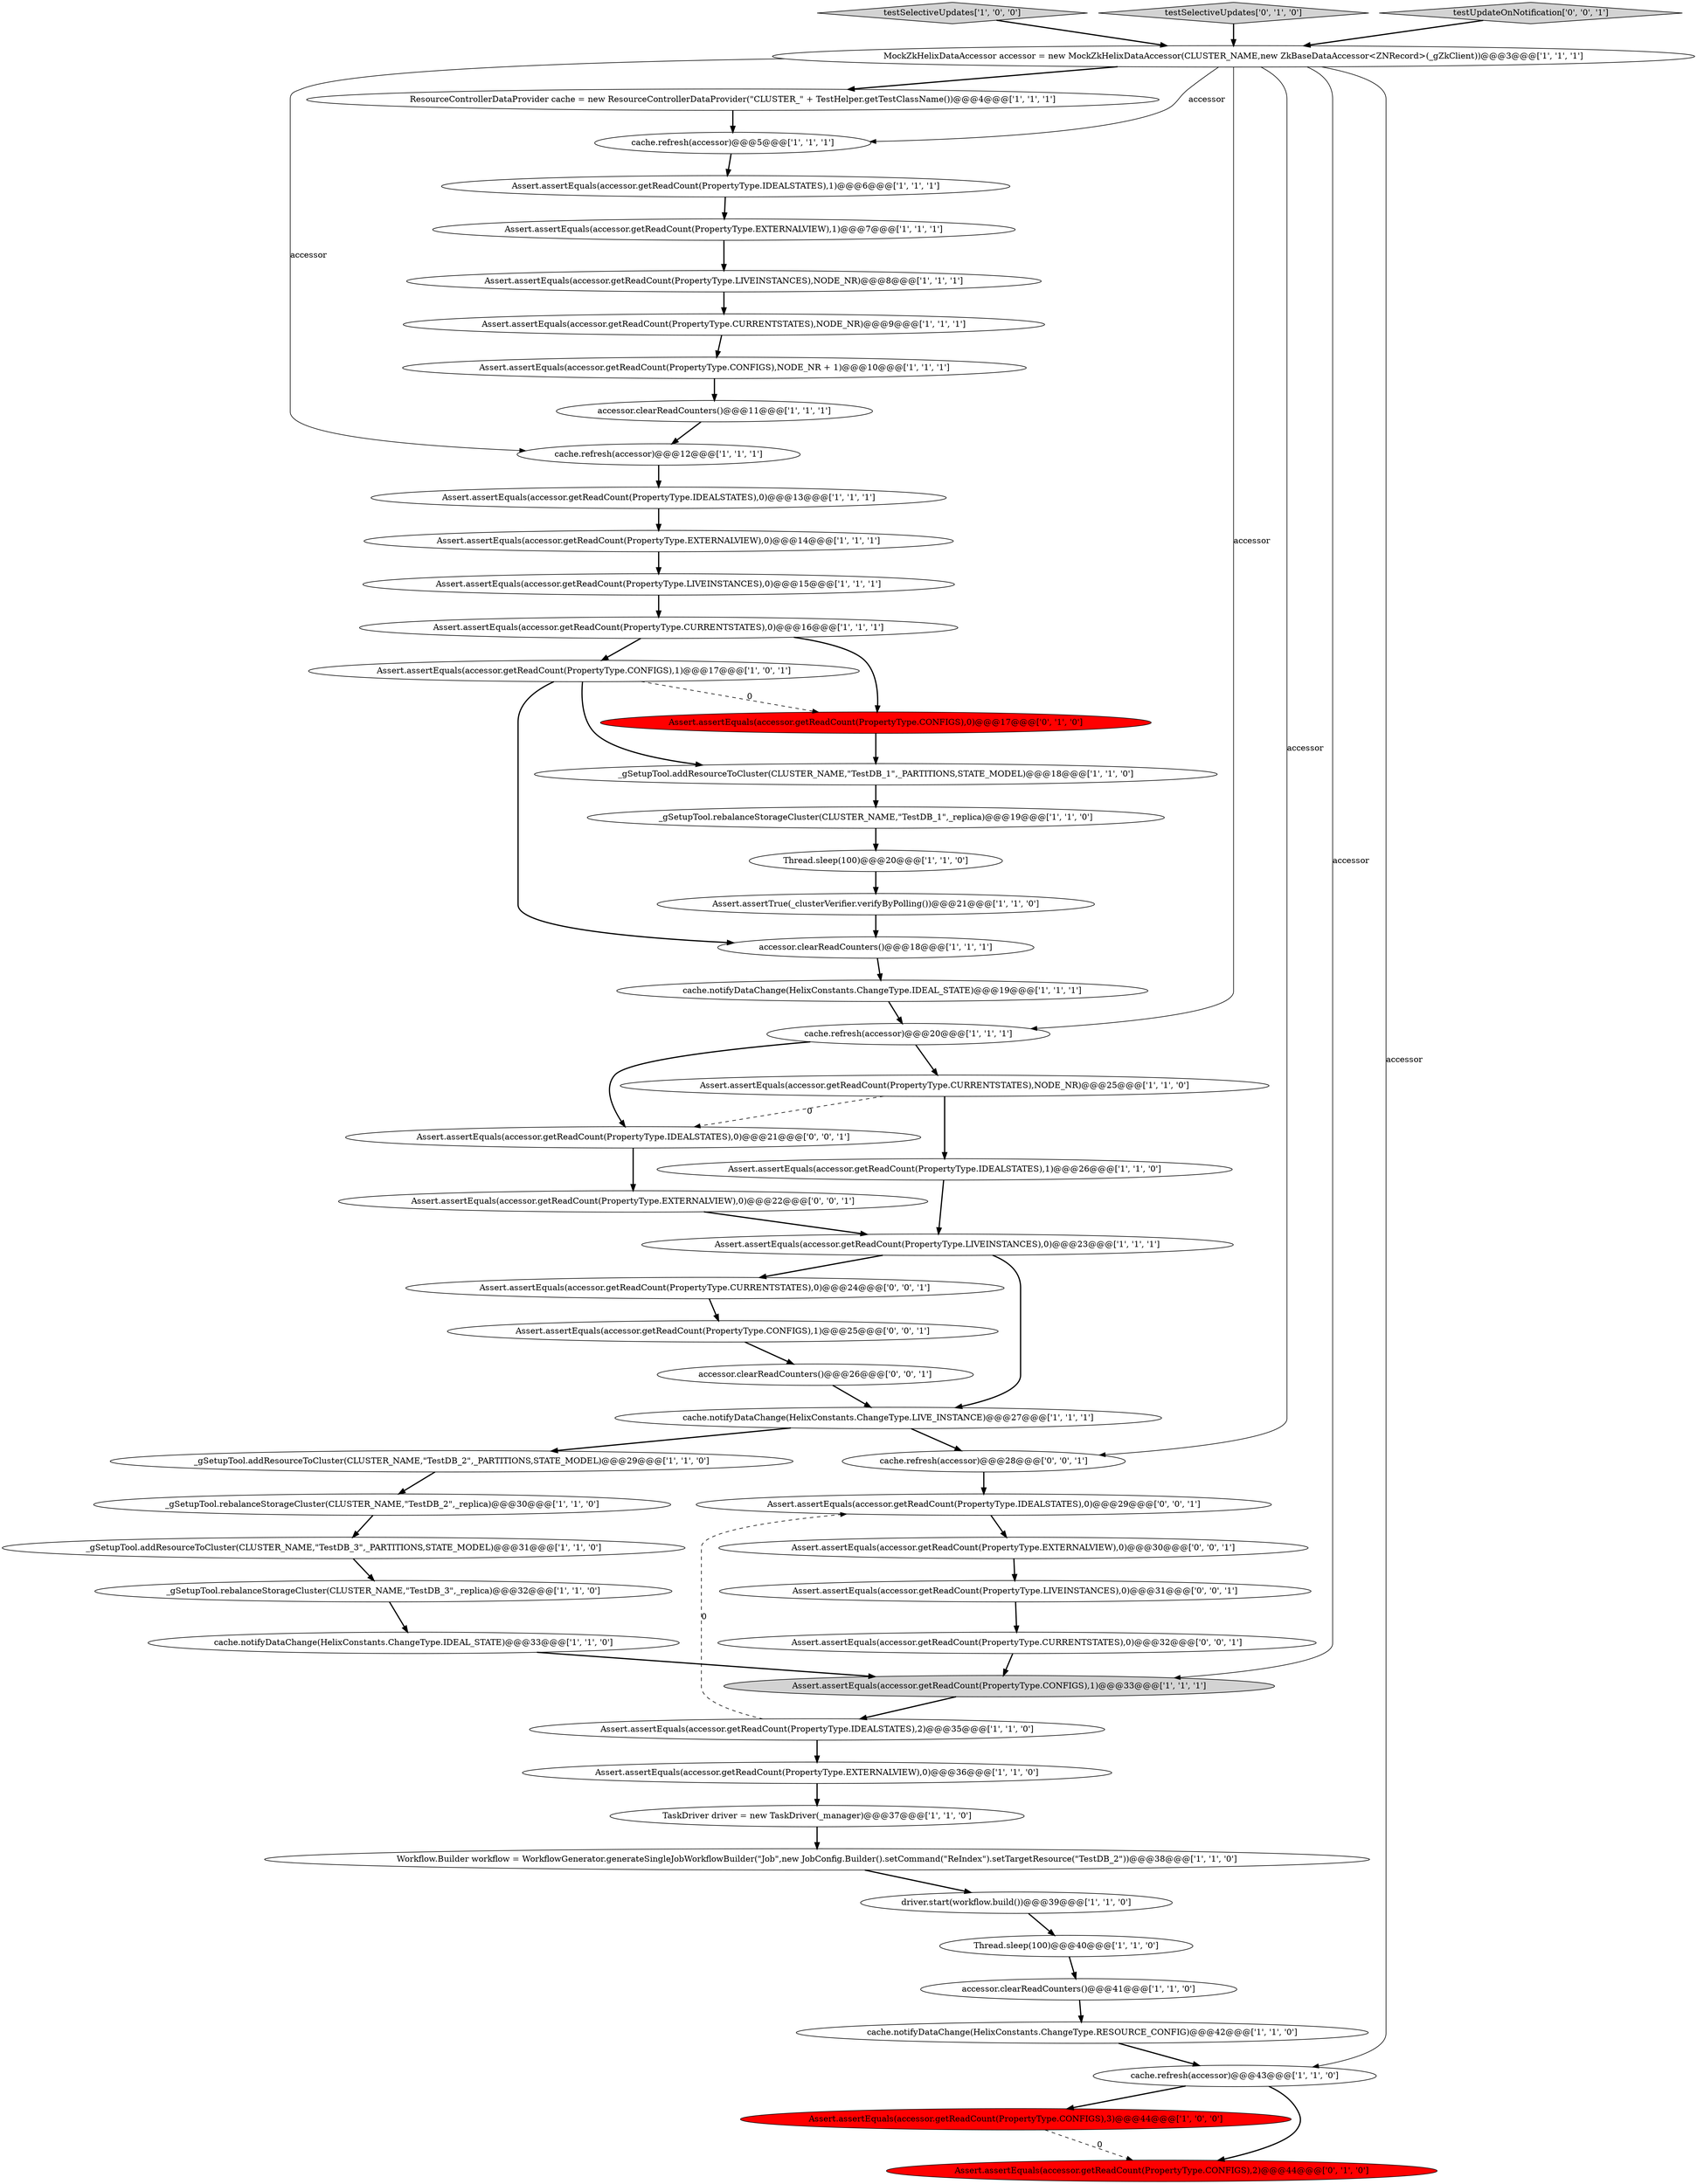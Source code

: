 digraph {
27 [style = filled, label = "Assert.assertTrue(_clusterVerifier.verifyByPolling())@@@21@@@['1', '1', '0']", fillcolor = white, shape = ellipse image = "AAA0AAABBB1BBB"];
55 [style = filled, label = "Assert.assertEquals(accessor.getReadCount(PropertyType.EXTERNALVIEW),0)@@@22@@@['0', '0', '1']", fillcolor = white, shape = ellipse image = "AAA0AAABBB3BBB"];
9 [style = filled, label = "Assert.assertEquals(accessor.getReadCount(PropertyType.EXTERNALVIEW),0)@@@36@@@['1', '1', '0']", fillcolor = white, shape = ellipse image = "AAA0AAABBB1BBB"];
1 [style = filled, label = "Assert.assertEquals(accessor.getReadCount(PropertyType.CONFIGS),3)@@@44@@@['1', '0', '0']", fillcolor = red, shape = ellipse image = "AAA1AAABBB1BBB"];
38 [style = filled, label = "testSelectiveUpdates['1', '0', '0']", fillcolor = lightgray, shape = diamond image = "AAA0AAABBB1BBB"];
49 [style = filled, label = "accessor.clearReadCounters()@@@26@@@['0', '0', '1']", fillcolor = white, shape = ellipse image = "AAA0AAABBB3BBB"];
36 [style = filled, label = "Assert.assertEquals(accessor.getReadCount(PropertyType.IDEALSTATES),2)@@@35@@@['1', '1', '0']", fillcolor = white, shape = ellipse image = "AAA0AAABBB1BBB"];
43 [style = filled, label = "testSelectiveUpdates['0', '1', '0']", fillcolor = lightgray, shape = diamond image = "AAA0AAABBB2BBB"];
4 [style = filled, label = "cache.notifyDataChange(HelixConstants.ChangeType.LIVE_INSTANCE)@@@27@@@['1', '1', '1']", fillcolor = white, shape = ellipse image = "AAA0AAABBB1BBB"];
12 [style = filled, label = "cache.notifyDataChange(HelixConstants.ChangeType.IDEAL_STATE)@@@33@@@['1', '1', '0']", fillcolor = white, shape = ellipse image = "AAA0AAABBB1BBB"];
41 [style = filled, label = "cache.refresh(accessor)@@@20@@@['1', '1', '1']", fillcolor = white, shape = ellipse image = "AAA0AAABBB1BBB"];
18 [style = filled, label = "Assert.assertEquals(accessor.getReadCount(PropertyType.IDEALSTATES),1)@@@6@@@['1', '1', '1']", fillcolor = white, shape = ellipse image = "AAA0AAABBB1BBB"];
37 [style = filled, label = "Assert.assertEquals(accessor.getReadCount(PropertyType.CURRENTSTATES),NODE_NR)@@@25@@@['1', '1', '0']", fillcolor = white, shape = ellipse image = "AAA0AAABBB1BBB"];
39 [style = filled, label = "_gSetupTool.rebalanceStorageCluster(CLUSTER_NAME,\"TestDB_1\",_replica)@@@19@@@['1', '1', '0']", fillcolor = white, shape = ellipse image = "AAA0AAABBB1BBB"];
10 [style = filled, label = "_gSetupTool.addResourceToCluster(CLUSTER_NAME,\"TestDB_1\",_PARTITIONS,STATE_MODEL)@@@18@@@['1', '1', '0']", fillcolor = white, shape = ellipse image = "AAA0AAABBB1BBB"];
14 [style = filled, label = "cache.refresh(accessor)@@@43@@@['1', '1', '0']", fillcolor = white, shape = ellipse image = "AAA0AAABBB1BBB"];
44 [style = filled, label = "Assert.assertEquals(accessor.getReadCount(PropertyType.CONFIGS),0)@@@17@@@['0', '1', '0']", fillcolor = red, shape = ellipse image = "AAA1AAABBB2BBB"];
47 [style = filled, label = "Assert.assertEquals(accessor.getReadCount(PropertyType.CURRENTSTATES),0)@@@24@@@['0', '0', '1']", fillcolor = white, shape = ellipse image = "AAA0AAABBB3BBB"];
53 [style = filled, label = "Assert.assertEquals(accessor.getReadCount(PropertyType.CONFIGS),1)@@@25@@@['0', '0', '1']", fillcolor = white, shape = ellipse image = "AAA0AAABBB3BBB"];
46 [style = filled, label = "Assert.assertEquals(accessor.getReadCount(PropertyType.IDEALSTATES),0)@@@21@@@['0', '0', '1']", fillcolor = white, shape = ellipse image = "AAA0AAABBB3BBB"];
26 [style = filled, label = "Assert.assertEquals(accessor.getReadCount(PropertyType.IDEALSTATES),1)@@@26@@@['1', '1', '0']", fillcolor = white, shape = ellipse image = "AAA0AAABBB1BBB"];
28 [style = filled, label = "cache.notifyDataChange(HelixConstants.ChangeType.RESOURCE_CONFIG)@@@42@@@['1', '1', '0']", fillcolor = white, shape = ellipse image = "AAA0AAABBB1BBB"];
54 [style = filled, label = "Assert.assertEquals(accessor.getReadCount(PropertyType.CURRENTSTATES),0)@@@32@@@['0', '0', '1']", fillcolor = white, shape = ellipse image = "AAA0AAABBB3BBB"];
20 [style = filled, label = "Assert.assertEquals(accessor.getReadCount(PropertyType.LIVEINSTANCES),NODE_NR)@@@8@@@['1', '1', '1']", fillcolor = white, shape = ellipse image = "AAA0AAABBB1BBB"];
25 [style = filled, label = "Assert.assertEquals(accessor.getReadCount(PropertyType.CONFIGS),1)@@@33@@@['1', '1', '1']", fillcolor = lightgray, shape = ellipse image = "AAA0AAABBB1BBB"];
17 [style = filled, label = "ResourceControllerDataProvider cache = new ResourceControllerDataProvider(\"CLUSTER_\" + TestHelper.getTestClassName())@@@4@@@['1', '1', '1']", fillcolor = white, shape = ellipse image = "AAA0AAABBB1BBB"];
51 [style = filled, label = "Assert.assertEquals(accessor.getReadCount(PropertyType.IDEALSTATES),0)@@@29@@@['0', '0', '1']", fillcolor = white, shape = ellipse image = "AAA0AAABBB3BBB"];
5 [style = filled, label = "accessor.clearReadCounters()@@@41@@@['1', '1', '0']", fillcolor = white, shape = ellipse image = "AAA0AAABBB1BBB"];
50 [style = filled, label = "Assert.assertEquals(accessor.getReadCount(PropertyType.LIVEINSTANCES),0)@@@31@@@['0', '0', '1']", fillcolor = white, shape = ellipse image = "AAA0AAABBB3BBB"];
15 [style = filled, label = "Assert.assertEquals(accessor.getReadCount(PropertyType.CURRENTSTATES),NODE_NR)@@@9@@@['1', '1', '1']", fillcolor = white, shape = ellipse image = "AAA0AAABBB1BBB"];
22 [style = filled, label = "Thread.sleep(100)@@@20@@@['1', '1', '0']", fillcolor = white, shape = ellipse image = "AAA0AAABBB1BBB"];
34 [style = filled, label = "Assert.assertEquals(accessor.getReadCount(PropertyType.CONFIGS),NODE_NR + 1)@@@10@@@['1', '1', '1']", fillcolor = white, shape = ellipse image = "AAA0AAABBB1BBB"];
30 [style = filled, label = "cache.refresh(accessor)@@@5@@@['1', '1', '1']", fillcolor = white, shape = ellipse image = "AAA0AAABBB1BBB"];
19 [style = filled, label = "Assert.assertEquals(accessor.getReadCount(PropertyType.CURRENTSTATES),0)@@@16@@@['1', '1', '1']", fillcolor = white, shape = ellipse image = "AAA0AAABBB1BBB"];
52 [style = filled, label = "testUpdateOnNotification['0', '0', '1']", fillcolor = lightgray, shape = diamond image = "AAA0AAABBB3BBB"];
56 [style = filled, label = "cache.refresh(accessor)@@@28@@@['0', '0', '1']", fillcolor = white, shape = ellipse image = "AAA0AAABBB3BBB"];
7 [style = filled, label = "cache.refresh(accessor)@@@12@@@['1', '1', '1']", fillcolor = white, shape = ellipse image = "AAA0AAABBB1BBB"];
13 [style = filled, label = "_gSetupTool.addResourceToCluster(CLUSTER_NAME,\"TestDB_2\",_PARTITIONS,STATE_MODEL)@@@29@@@['1', '1', '0']", fillcolor = white, shape = ellipse image = "AAA0AAABBB1BBB"];
40 [style = filled, label = "MockZkHelixDataAccessor accessor = new MockZkHelixDataAccessor(CLUSTER_NAME,new ZkBaseDataAccessor<ZNRecord>(_gZkClient))@@@3@@@['1', '1', '1']", fillcolor = white, shape = ellipse image = "AAA0AAABBB1BBB"];
33 [style = filled, label = "Assert.assertEquals(accessor.getReadCount(PropertyType.LIVEINSTANCES),0)@@@15@@@['1', '1', '1']", fillcolor = white, shape = ellipse image = "AAA0AAABBB1BBB"];
32 [style = filled, label = "cache.notifyDataChange(HelixConstants.ChangeType.IDEAL_STATE)@@@19@@@['1', '1', '1']", fillcolor = white, shape = ellipse image = "AAA0AAABBB1BBB"];
0 [style = filled, label = "Thread.sleep(100)@@@40@@@['1', '1', '0']", fillcolor = white, shape = ellipse image = "AAA0AAABBB1BBB"];
11 [style = filled, label = "Assert.assertEquals(accessor.getReadCount(PropertyType.LIVEINSTANCES),0)@@@23@@@['1', '1', '1']", fillcolor = white, shape = ellipse image = "AAA0AAABBB1BBB"];
21 [style = filled, label = "Assert.assertEquals(accessor.getReadCount(PropertyType.CONFIGS),1)@@@17@@@['1', '0', '1']", fillcolor = white, shape = ellipse image = "AAA0AAABBB1BBB"];
3 [style = filled, label = "TaskDriver driver = new TaskDriver(_manager)@@@37@@@['1', '1', '0']", fillcolor = white, shape = ellipse image = "AAA0AAABBB1BBB"];
42 [style = filled, label = "driver.start(workflow.build())@@@39@@@['1', '1', '0']", fillcolor = white, shape = ellipse image = "AAA0AAABBB1BBB"];
48 [style = filled, label = "Assert.assertEquals(accessor.getReadCount(PropertyType.EXTERNALVIEW),0)@@@30@@@['0', '0', '1']", fillcolor = white, shape = ellipse image = "AAA0AAABBB3BBB"];
23 [style = filled, label = "_gSetupTool.rebalanceStorageCluster(CLUSTER_NAME,\"TestDB_3\",_replica)@@@32@@@['1', '1', '0']", fillcolor = white, shape = ellipse image = "AAA0AAABBB1BBB"];
31 [style = filled, label = "Assert.assertEquals(accessor.getReadCount(PropertyType.IDEALSTATES),0)@@@13@@@['1', '1', '1']", fillcolor = white, shape = ellipse image = "AAA0AAABBB1BBB"];
35 [style = filled, label = "_gSetupTool.addResourceToCluster(CLUSTER_NAME,\"TestDB_3\",_PARTITIONS,STATE_MODEL)@@@31@@@['1', '1', '0']", fillcolor = white, shape = ellipse image = "AAA0AAABBB1BBB"];
6 [style = filled, label = "Assert.assertEquals(accessor.getReadCount(PropertyType.EXTERNALVIEW),1)@@@7@@@['1', '1', '1']", fillcolor = white, shape = ellipse image = "AAA0AAABBB1BBB"];
2 [style = filled, label = "_gSetupTool.rebalanceStorageCluster(CLUSTER_NAME,\"TestDB_2\",_replica)@@@30@@@['1', '1', '0']", fillcolor = white, shape = ellipse image = "AAA0AAABBB1BBB"];
45 [style = filled, label = "Assert.assertEquals(accessor.getReadCount(PropertyType.CONFIGS),2)@@@44@@@['0', '1', '0']", fillcolor = red, shape = ellipse image = "AAA1AAABBB2BBB"];
29 [style = filled, label = "accessor.clearReadCounters()@@@11@@@['1', '1', '1']", fillcolor = white, shape = ellipse image = "AAA0AAABBB1BBB"];
24 [style = filled, label = "accessor.clearReadCounters()@@@18@@@['1', '1', '1']", fillcolor = white, shape = ellipse image = "AAA0AAABBB1BBB"];
16 [style = filled, label = "Workflow.Builder workflow = WorkflowGenerator.generateSingleJobWorkflowBuilder(\"Job\",new JobConfig.Builder().setCommand(\"ReIndex\").setTargetResource(\"TestDB_2\"))@@@38@@@['1', '1', '0']", fillcolor = white, shape = ellipse image = "AAA0AAABBB1BBB"];
8 [style = filled, label = "Assert.assertEquals(accessor.getReadCount(PropertyType.EXTERNALVIEW),0)@@@14@@@['1', '1', '1']", fillcolor = white, shape = ellipse image = "AAA0AAABBB1BBB"];
2->35 [style = bold, label=""];
8->33 [style = bold, label=""];
34->29 [style = bold, label=""];
21->10 [style = bold, label=""];
47->53 [style = bold, label=""];
37->46 [style = dashed, label="0"];
36->9 [style = bold, label=""];
15->34 [style = bold, label=""];
37->26 [style = bold, label=""];
21->44 [style = dashed, label="0"];
25->36 [style = bold, label=""];
11->4 [style = bold, label=""];
24->32 [style = bold, label=""];
41->37 [style = bold, label=""];
4->13 [style = bold, label=""];
44->10 [style = bold, label=""];
40->30 [style = solid, label="accessor"];
48->50 [style = bold, label=""];
17->30 [style = bold, label=""];
21->24 [style = bold, label=""];
7->31 [style = bold, label=""];
40->25 [style = solid, label="accessor"];
3->16 [style = bold, label=""];
14->45 [style = bold, label=""];
5->28 [style = bold, label=""];
30->18 [style = bold, label=""];
1->45 [style = dashed, label="0"];
26->11 [style = bold, label=""];
42->0 [style = bold, label=""];
28->14 [style = bold, label=""];
14->1 [style = bold, label=""];
39->22 [style = bold, label=""];
19->44 [style = bold, label=""];
56->51 [style = bold, label=""];
6->20 [style = bold, label=""];
43->40 [style = bold, label=""];
53->49 [style = bold, label=""];
35->23 [style = bold, label=""];
4->56 [style = bold, label=""];
54->25 [style = bold, label=""];
51->48 [style = bold, label=""];
10->39 [style = bold, label=""];
22->27 [style = bold, label=""];
40->41 [style = solid, label="accessor"];
18->6 [style = bold, label=""];
52->40 [style = bold, label=""];
12->25 [style = bold, label=""];
40->17 [style = bold, label=""];
40->14 [style = solid, label="accessor"];
11->47 [style = bold, label=""];
29->7 [style = bold, label=""];
9->3 [style = bold, label=""];
16->42 [style = bold, label=""];
27->24 [style = bold, label=""];
32->41 [style = bold, label=""];
23->12 [style = bold, label=""];
41->46 [style = bold, label=""];
55->11 [style = bold, label=""];
49->4 [style = bold, label=""];
33->19 [style = bold, label=""];
40->7 [style = solid, label="accessor"];
40->56 [style = solid, label="accessor"];
36->51 [style = dashed, label="0"];
38->40 [style = bold, label=""];
50->54 [style = bold, label=""];
20->15 [style = bold, label=""];
31->8 [style = bold, label=""];
0->5 [style = bold, label=""];
13->2 [style = bold, label=""];
46->55 [style = bold, label=""];
19->21 [style = bold, label=""];
}
